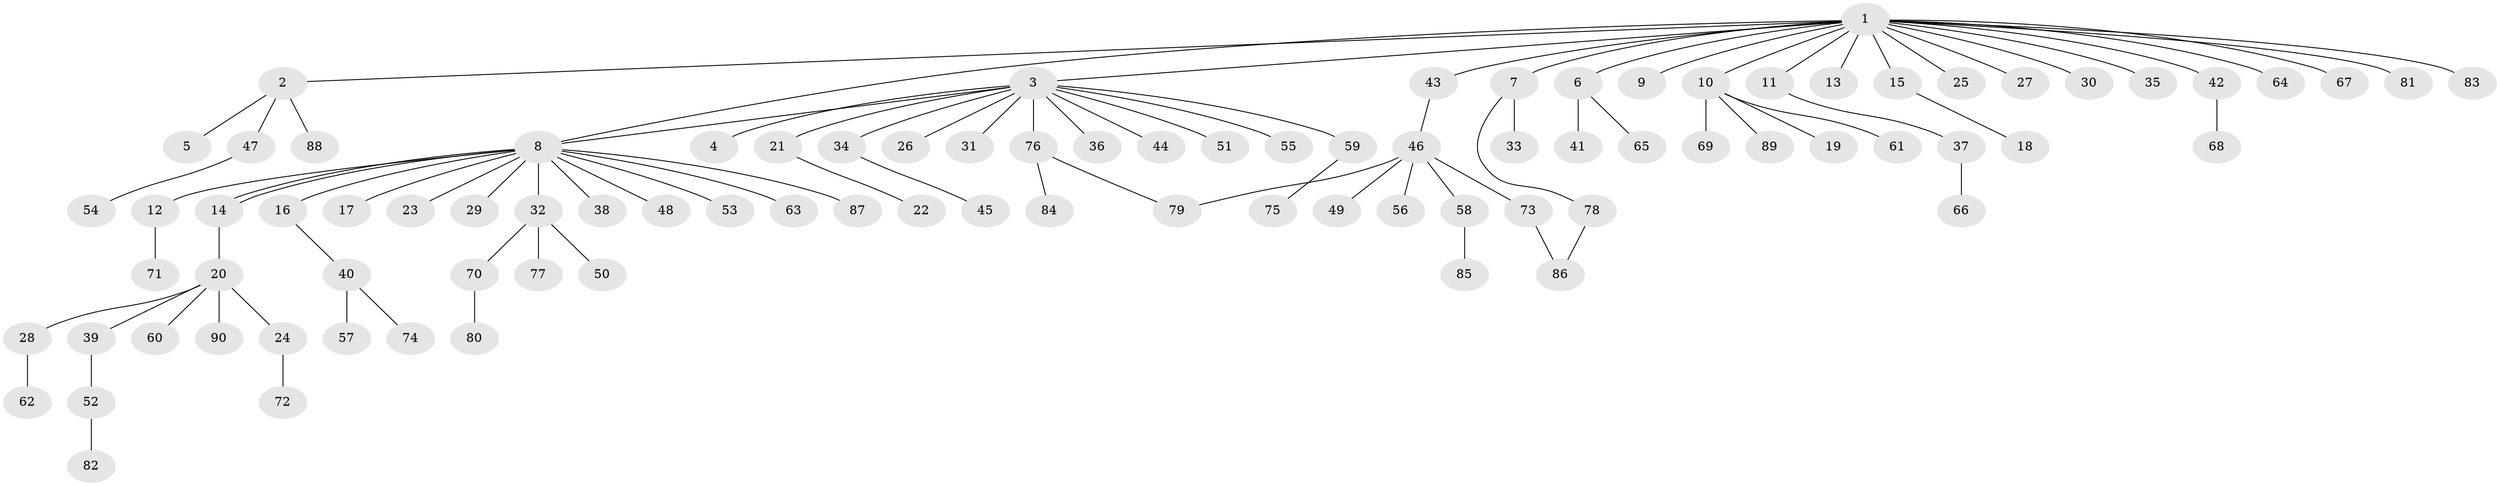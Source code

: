 // coarse degree distribution, {19: 0.014925373134328358, 3: 0.029850746268656716, 12: 0.014925373134328358, 1: 0.7164179104477612, 2: 0.14925373134328357, 14: 0.014925373134328358, 4: 0.029850746268656716, 7: 0.014925373134328358, 6: 0.014925373134328358}
// Generated by graph-tools (version 1.1) at 2025/51/02/27/25 19:51:59]
// undirected, 90 vertices, 93 edges
graph export_dot {
graph [start="1"]
  node [color=gray90,style=filled];
  1;
  2;
  3;
  4;
  5;
  6;
  7;
  8;
  9;
  10;
  11;
  12;
  13;
  14;
  15;
  16;
  17;
  18;
  19;
  20;
  21;
  22;
  23;
  24;
  25;
  26;
  27;
  28;
  29;
  30;
  31;
  32;
  33;
  34;
  35;
  36;
  37;
  38;
  39;
  40;
  41;
  42;
  43;
  44;
  45;
  46;
  47;
  48;
  49;
  50;
  51;
  52;
  53;
  54;
  55;
  56;
  57;
  58;
  59;
  60;
  61;
  62;
  63;
  64;
  65;
  66;
  67;
  68;
  69;
  70;
  71;
  72;
  73;
  74;
  75;
  76;
  77;
  78;
  79;
  80;
  81;
  82;
  83;
  84;
  85;
  86;
  87;
  88;
  89;
  90;
  1 -- 2;
  1 -- 3;
  1 -- 6;
  1 -- 7;
  1 -- 8;
  1 -- 9;
  1 -- 10;
  1 -- 11;
  1 -- 13;
  1 -- 15;
  1 -- 25;
  1 -- 27;
  1 -- 30;
  1 -- 35;
  1 -- 42;
  1 -- 43;
  1 -- 64;
  1 -- 67;
  1 -- 81;
  1 -- 83;
  2 -- 5;
  2 -- 47;
  2 -- 88;
  3 -- 4;
  3 -- 8;
  3 -- 21;
  3 -- 26;
  3 -- 31;
  3 -- 34;
  3 -- 36;
  3 -- 44;
  3 -- 51;
  3 -- 55;
  3 -- 59;
  3 -- 76;
  6 -- 41;
  6 -- 65;
  7 -- 33;
  7 -- 78;
  8 -- 12;
  8 -- 14;
  8 -- 14;
  8 -- 16;
  8 -- 17;
  8 -- 23;
  8 -- 29;
  8 -- 32;
  8 -- 38;
  8 -- 48;
  8 -- 53;
  8 -- 63;
  8 -- 87;
  10 -- 19;
  10 -- 61;
  10 -- 69;
  10 -- 89;
  11 -- 37;
  12 -- 71;
  14 -- 20;
  15 -- 18;
  16 -- 40;
  20 -- 24;
  20 -- 28;
  20 -- 39;
  20 -- 60;
  20 -- 90;
  21 -- 22;
  24 -- 72;
  28 -- 62;
  32 -- 50;
  32 -- 70;
  32 -- 77;
  34 -- 45;
  37 -- 66;
  39 -- 52;
  40 -- 57;
  40 -- 74;
  42 -- 68;
  43 -- 46;
  46 -- 49;
  46 -- 56;
  46 -- 58;
  46 -- 73;
  46 -- 79;
  47 -- 54;
  52 -- 82;
  58 -- 85;
  59 -- 75;
  70 -- 80;
  73 -- 86;
  76 -- 79;
  76 -- 84;
  78 -- 86;
}

